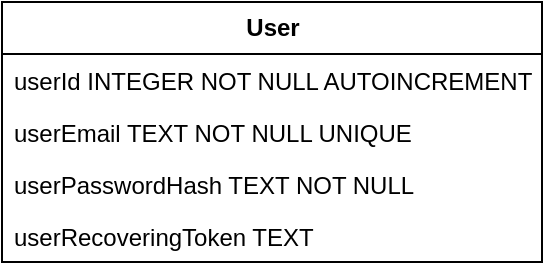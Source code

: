 <mxfile version="23.0.2" type="device">
  <diagram name="Page-1" id="efa7a0a1-bf9b-a30e-e6df-94a7791c09e9">
    <mxGraphModel dx="1314" dy="329" grid="1" gridSize="10" guides="1" tooltips="1" connect="1" arrows="1" fold="1" page="1" pageScale="1" pageWidth="826" pageHeight="1169" background="none" math="0" shadow="0">
      <root>
        <mxCell id="0" />
        <mxCell id="1" parent="0" />
        <mxCell id="9biIh4JkgRTXicU1ypAx-114" value="&lt;b&gt;User&lt;/b&gt;" style="swimlane;fontStyle=0;childLayout=stackLayout;horizontal=1;startSize=26;fillColor=none;horizontalStack=0;resizeParent=1;resizeParentMax=0;resizeLast=0;collapsible=1;marginBottom=0;html=1;" parent="1" vertex="1">
          <mxGeometry x="-800" y="40" width="270" height="130" as="geometry" />
        </mxCell>
        <mxCell id="q0LR4lM0BGfyVZWYY_4K-2" value="userId INTEGER NOT NULL AUTOINCREMENT" style="text;strokeColor=none;fillColor=none;align=left;verticalAlign=top;spacingLeft=4;spacingRight=4;overflow=hidden;rotatable=0;points=[[0,0.5],[1,0.5]];portConstraint=eastwest;whiteSpace=wrap;html=1;" parent="9biIh4JkgRTXicU1ypAx-114" vertex="1">
          <mxGeometry y="26" width="270" height="26" as="geometry" />
        </mxCell>
        <mxCell id="9biIh4JkgRTXicU1ypAx-115" value="userEmail TEXT NOT NULL UNIQUE" style="text;strokeColor=none;fillColor=none;align=left;verticalAlign=top;spacingLeft=4;spacingRight=4;overflow=hidden;rotatable=0;points=[[0,0.5],[1,0.5]];portConstraint=eastwest;whiteSpace=wrap;html=1;" parent="9biIh4JkgRTXicU1ypAx-114" vertex="1">
          <mxGeometry y="52" width="270" height="26" as="geometry" />
        </mxCell>
        <mxCell id="9biIh4JkgRTXicU1ypAx-116" value="userPasswordHash TEXT NOT NULL" style="text;strokeColor=none;fillColor=none;align=left;verticalAlign=top;spacingLeft=4;spacingRight=4;overflow=hidden;rotatable=0;points=[[0,0.5],[1,0.5]];portConstraint=eastwest;whiteSpace=wrap;html=1;" parent="9biIh4JkgRTXicU1ypAx-114" vertex="1">
          <mxGeometry y="78" width="270" height="26" as="geometry" />
        </mxCell>
        <mxCell id="9biIh4JkgRTXicU1ypAx-117" value="userRecoveringToken TEXT" style="text;strokeColor=none;fillColor=none;align=left;verticalAlign=top;spacingLeft=4;spacingRight=4;overflow=hidden;rotatable=0;points=[[0,0.5],[1,0.5]];portConstraint=eastwest;whiteSpace=wrap;html=1;" parent="9biIh4JkgRTXicU1ypAx-114" vertex="1">
          <mxGeometry y="104" width="270" height="26" as="geometry" />
        </mxCell>
      </root>
    </mxGraphModel>
  </diagram>
</mxfile>
